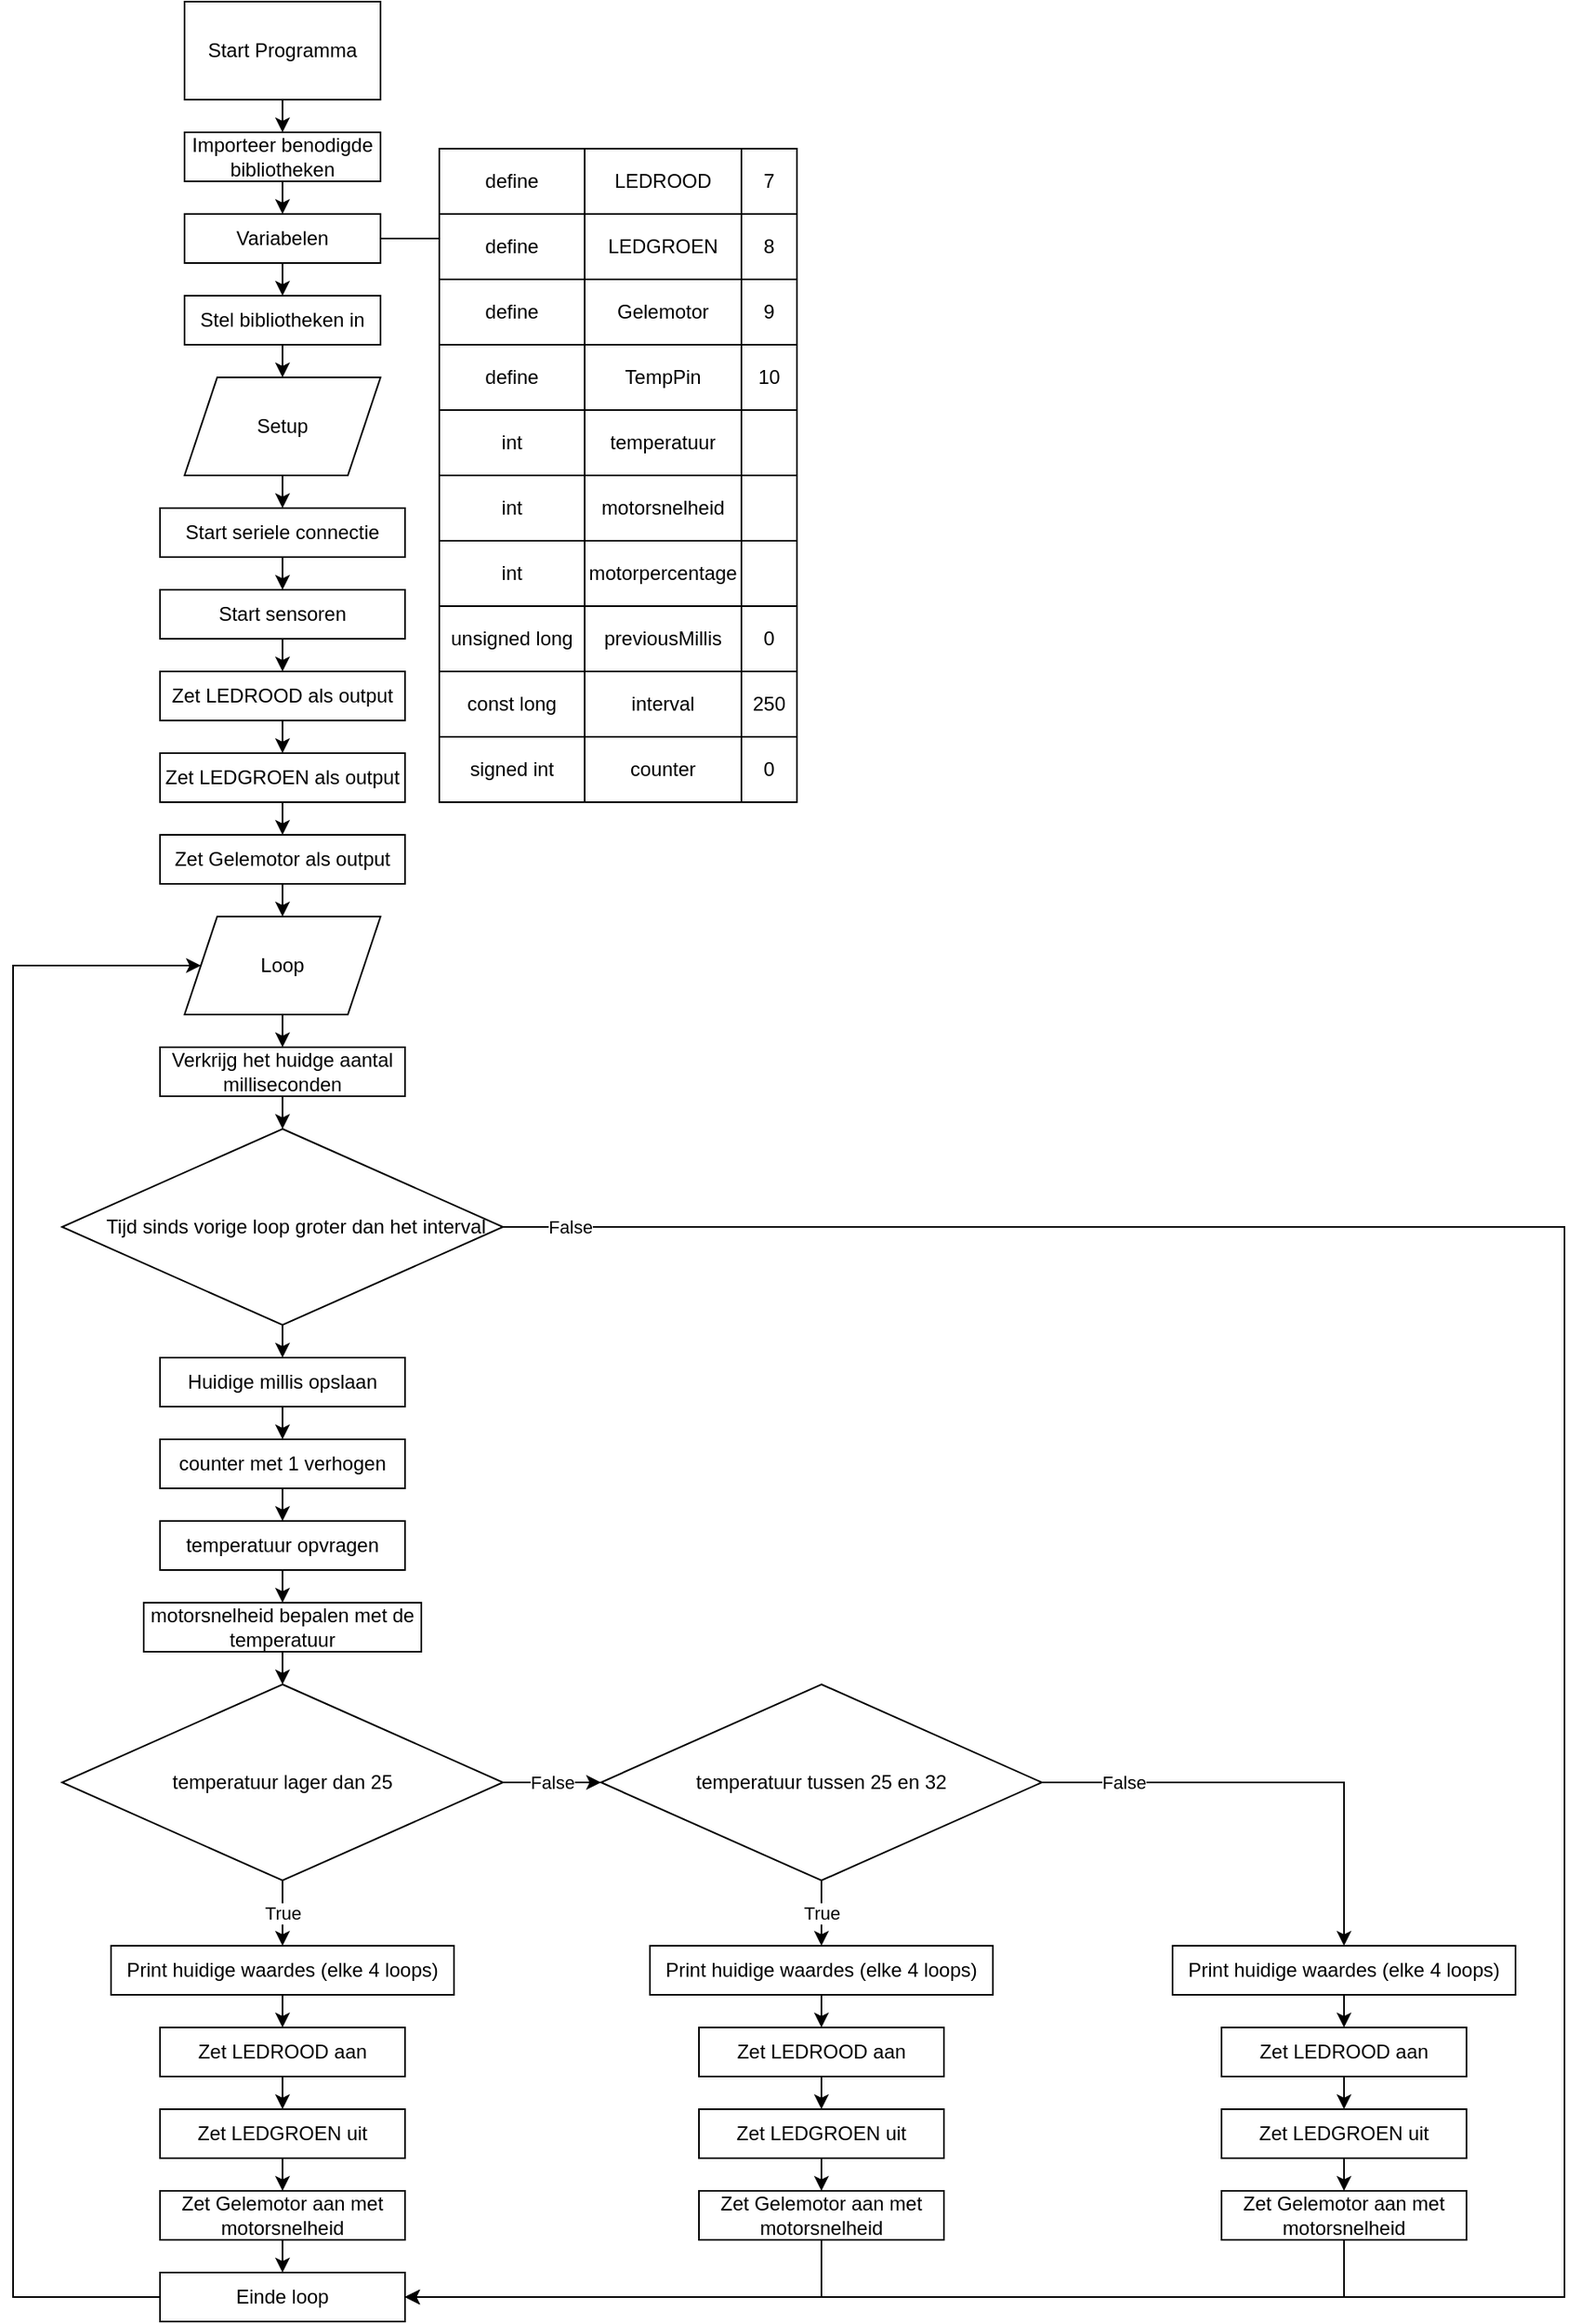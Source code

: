 <mxfile version="20.5.1" type="github">
  <diagram id="f8-dsr55BhnivLBzpCc4" name="Page-1">
    <mxGraphModel dx="710" dy="1036" grid="1" gridSize="10" guides="1" tooltips="1" connect="1" arrows="1" fold="1" page="1" pageScale="1" pageWidth="850" pageHeight="1100" math="0" shadow="0">
      <root>
        <mxCell id="0" />
        <mxCell id="1" parent="0" />
        <mxCell id="Co9MH_prQt3VYEYWIzrm-1" value="" style="shape=table;html=1;whiteSpace=wrap;startSize=0;container=1;collapsible=0;childLayout=tableLayout;" parent="1" vertex="1">
          <mxGeometry x="521" y="110" width="219" height="400" as="geometry" />
        </mxCell>
        <mxCell id="Co9MH_prQt3VYEYWIzrm-2" value="" style="shape=tableRow;horizontal=0;startSize=0;swimlaneHead=0;swimlaneBody=0;top=0;left=0;bottom=0;right=0;collapsible=0;dropTarget=0;fillColor=none;points=[[0,0.5],[1,0.5]];portConstraint=eastwest;" parent="Co9MH_prQt3VYEYWIzrm-1" vertex="1">
          <mxGeometry width="219" height="40" as="geometry" />
        </mxCell>
        <mxCell id="Co9MH_prQt3VYEYWIzrm-3" value="define" style="shape=partialRectangle;html=1;whiteSpace=wrap;connectable=0;fillColor=none;top=0;left=0;bottom=0;right=0;overflow=hidden;" parent="Co9MH_prQt3VYEYWIzrm-2" vertex="1">
          <mxGeometry width="89" height="40" as="geometry">
            <mxRectangle width="89" height="40" as="alternateBounds" />
          </mxGeometry>
        </mxCell>
        <mxCell id="Co9MH_prQt3VYEYWIzrm-4" value="LEDROOD" style="shape=partialRectangle;html=1;whiteSpace=wrap;connectable=0;fillColor=none;top=0;left=0;bottom=0;right=0;overflow=hidden;" parent="Co9MH_prQt3VYEYWIzrm-2" vertex="1">
          <mxGeometry x="89" width="96" height="40" as="geometry">
            <mxRectangle width="96" height="40" as="alternateBounds" />
          </mxGeometry>
        </mxCell>
        <mxCell id="Co9MH_prQt3VYEYWIzrm-5" value="7" style="shape=partialRectangle;html=1;whiteSpace=wrap;connectable=0;fillColor=none;top=0;left=0;bottom=0;right=0;overflow=hidden;" parent="Co9MH_prQt3VYEYWIzrm-2" vertex="1">
          <mxGeometry x="185" width="34" height="40" as="geometry">
            <mxRectangle width="34" height="40" as="alternateBounds" />
          </mxGeometry>
        </mxCell>
        <mxCell id="Co9MH_prQt3VYEYWIzrm-6" value="" style="shape=tableRow;horizontal=0;startSize=0;swimlaneHead=0;swimlaneBody=0;top=0;left=0;bottom=0;right=0;collapsible=0;dropTarget=0;fillColor=none;points=[[0,0.5],[1,0.5]];portConstraint=eastwest;" parent="Co9MH_prQt3VYEYWIzrm-1" vertex="1">
          <mxGeometry y="40" width="219" height="40" as="geometry" />
        </mxCell>
        <mxCell id="Co9MH_prQt3VYEYWIzrm-7" value="define" style="shape=partialRectangle;html=1;whiteSpace=wrap;connectable=0;fillColor=none;top=0;left=0;bottom=0;right=0;overflow=hidden;" parent="Co9MH_prQt3VYEYWIzrm-6" vertex="1">
          <mxGeometry width="89" height="40" as="geometry">
            <mxRectangle width="89" height="40" as="alternateBounds" />
          </mxGeometry>
        </mxCell>
        <mxCell id="Co9MH_prQt3VYEYWIzrm-8" value="LEDGROEN" style="shape=partialRectangle;html=1;whiteSpace=wrap;connectable=0;fillColor=none;top=0;left=0;bottom=0;right=0;overflow=hidden;" parent="Co9MH_prQt3VYEYWIzrm-6" vertex="1">
          <mxGeometry x="89" width="96" height="40" as="geometry">
            <mxRectangle width="96" height="40" as="alternateBounds" />
          </mxGeometry>
        </mxCell>
        <mxCell id="Co9MH_prQt3VYEYWIzrm-9" value="8" style="shape=partialRectangle;html=1;whiteSpace=wrap;connectable=0;fillColor=none;top=0;left=0;bottom=0;right=0;overflow=hidden;" parent="Co9MH_prQt3VYEYWIzrm-6" vertex="1">
          <mxGeometry x="185" width="34" height="40" as="geometry">
            <mxRectangle width="34" height="40" as="alternateBounds" />
          </mxGeometry>
        </mxCell>
        <mxCell id="Co9MH_prQt3VYEYWIzrm-10" value="" style="shape=tableRow;horizontal=0;startSize=0;swimlaneHead=0;swimlaneBody=0;top=0;left=0;bottom=0;right=0;collapsible=0;dropTarget=0;fillColor=none;points=[[0,0.5],[1,0.5]];portConstraint=eastwest;" parent="Co9MH_prQt3VYEYWIzrm-1" vertex="1">
          <mxGeometry y="80" width="219" height="40" as="geometry" />
        </mxCell>
        <mxCell id="Co9MH_prQt3VYEYWIzrm-11" value="define" style="shape=partialRectangle;html=1;whiteSpace=wrap;connectable=0;fillColor=none;top=0;left=0;bottom=0;right=0;overflow=hidden;" parent="Co9MH_prQt3VYEYWIzrm-10" vertex="1">
          <mxGeometry width="89" height="40" as="geometry">
            <mxRectangle width="89" height="40" as="alternateBounds" />
          </mxGeometry>
        </mxCell>
        <mxCell id="Co9MH_prQt3VYEYWIzrm-12" value="Gelemotor" style="shape=partialRectangle;html=1;whiteSpace=wrap;connectable=0;fillColor=none;top=0;left=0;bottom=0;right=0;overflow=hidden;" parent="Co9MH_prQt3VYEYWIzrm-10" vertex="1">
          <mxGeometry x="89" width="96" height="40" as="geometry">
            <mxRectangle width="96" height="40" as="alternateBounds" />
          </mxGeometry>
        </mxCell>
        <mxCell id="Co9MH_prQt3VYEYWIzrm-13" value="9" style="shape=partialRectangle;html=1;whiteSpace=wrap;connectable=0;fillColor=none;top=0;left=0;bottom=0;right=0;overflow=hidden;pointerEvents=1;" parent="Co9MH_prQt3VYEYWIzrm-10" vertex="1">
          <mxGeometry x="185" width="34" height="40" as="geometry">
            <mxRectangle width="34" height="40" as="alternateBounds" />
          </mxGeometry>
        </mxCell>
        <mxCell id="Co9MH_prQt3VYEYWIzrm-26" style="shape=tableRow;horizontal=0;startSize=0;swimlaneHead=0;swimlaneBody=0;top=0;left=0;bottom=0;right=0;collapsible=0;dropTarget=0;fillColor=none;points=[[0,0.5],[1,0.5]];portConstraint=eastwest;" parent="Co9MH_prQt3VYEYWIzrm-1" vertex="1">
          <mxGeometry y="120" width="219" height="40" as="geometry" />
        </mxCell>
        <mxCell id="Co9MH_prQt3VYEYWIzrm-27" value="define" style="shape=partialRectangle;html=1;whiteSpace=wrap;connectable=0;fillColor=none;top=0;left=0;bottom=0;right=0;overflow=hidden;" parent="Co9MH_prQt3VYEYWIzrm-26" vertex="1">
          <mxGeometry width="89" height="40" as="geometry">
            <mxRectangle width="89" height="40" as="alternateBounds" />
          </mxGeometry>
        </mxCell>
        <mxCell id="Co9MH_prQt3VYEYWIzrm-28" value="TempPin" style="shape=partialRectangle;html=1;whiteSpace=wrap;connectable=0;fillColor=none;top=0;left=0;bottom=0;right=0;overflow=hidden;" parent="Co9MH_prQt3VYEYWIzrm-26" vertex="1">
          <mxGeometry x="89" width="96" height="40" as="geometry">
            <mxRectangle width="96" height="40" as="alternateBounds" />
          </mxGeometry>
        </mxCell>
        <mxCell id="Co9MH_prQt3VYEYWIzrm-29" value="10" style="shape=partialRectangle;html=1;whiteSpace=wrap;connectable=0;fillColor=none;top=0;left=0;bottom=0;right=0;overflow=hidden;pointerEvents=1;" parent="Co9MH_prQt3VYEYWIzrm-26" vertex="1">
          <mxGeometry x="185" width="34" height="40" as="geometry">
            <mxRectangle width="34" height="40" as="alternateBounds" />
          </mxGeometry>
        </mxCell>
        <mxCell id="Co9MH_prQt3VYEYWIzrm-31" style="shape=tableRow;horizontal=0;startSize=0;swimlaneHead=0;swimlaneBody=0;top=0;left=0;bottom=0;right=0;collapsible=0;dropTarget=0;fillColor=none;points=[[0,0.5],[1,0.5]];portConstraint=eastwest;" parent="Co9MH_prQt3VYEYWIzrm-1" vertex="1">
          <mxGeometry y="160" width="219" height="40" as="geometry" />
        </mxCell>
        <mxCell id="Co9MH_prQt3VYEYWIzrm-32" value="int" style="shape=partialRectangle;html=1;whiteSpace=wrap;connectable=0;fillColor=none;top=0;left=0;bottom=0;right=0;overflow=hidden;" parent="Co9MH_prQt3VYEYWIzrm-31" vertex="1">
          <mxGeometry width="89" height="40" as="geometry">
            <mxRectangle width="89" height="40" as="alternateBounds" />
          </mxGeometry>
        </mxCell>
        <mxCell id="Co9MH_prQt3VYEYWIzrm-33" value="temperatuur" style="shape=partialRectangle;html=1;whiteSpace=wrap;connectable=0;fillColor=none;top=0;left=0;bottom=0;right=0;overflow=hidden;" parent="Co9MH_prQt3VYEYWIzrm-31" vertex="1">
          <mxGeometry x="89" width="96" height="40" as="geometry">
            <mxRectangle width="96" height="40" as="alternateBounds" />
          </mxGeometry>
        </mxCell>
        <mxCell id="Co9MH_prQt3VYEYWIzrm-34" style="shape=partialRectangle;html=1;whiteSpace=wrap;connectable=0;fillColor=none;top=0;left=0;bottom=0;right=0;overflow=hidden;pointerEvents=1;" parent="Co9MH_prQt3VYEYWIzrm-31" vertex="1">
          <mxGeometry x="185" width="34" height="40" as="geometry">
            <mxRectangle width="34" height="40" as="alternateBounds" />
          </mxGeometry>
        </mxCell>
        <mxCell id="hgoGK7VRvmtwXeIBxbFJ-13" style="shape=tableRow;horizontal=0;startSize=0;swimlaneHead=0;swimlaneBody=0;top=0;left=0;bottom=0;right=0;collapsible=0;dropTarget=0;fillColor=none;points=[[0,0.5],[1,0.5]];portConstraint=eastwest;" vertex="1" parent="Co9MH_prQt3VYEYWIzrm-1">
          <mxGeometry y="200" width="219" height="40" as="geometry" />
        </mxCell>
        <mxCell id="hgoGK7VRvmtwXeIBxbFJ-14" value="int" style="shape=partialRectangle;html=1;whiteSpace=wrap;connectable=0;fillColor=none;top=0;left=0;bottom=0;right=0;overflow=hidden;" vertex="1" parent="hgoGK7VRvmtwXeIBxbFJ-13">
          <mxGeometry width="89" height="40" as="geometry">
            <mxRectangle width="89" height="40" as="alternateBounds" />
          </mxGeometry>
        </mxCell>
        <mxCell id="hgoGK7VRvmtwXeIBxbFJ-15" value="motorsnelheid" style="shape=partialRectangle;html=1;whiteSpace=wrap;connectable=0;fillColor=none;top=0;left=0;bottom=0;right=0;overflow=hidden;" vertex="1" parent="hgoGK7VRvmtwXeIBxbFJ-13">
          <mxGeometry x="89" width="96" height="40" as="geometry">
            <mxRectangle width="96" height="40" as="alternateBounds" />
          </mxGeometry>
        </mxCell>
        <mxCell id="hgoGK7VRvmtwXeIBxbFJ-16" style="shape=partialRectangle;html=1;whiteSpace=wrap;connectable=0;fillColor=none;top=0;left=0;bottom=0;right=0;overflow=hidden;pointerEvents=1;" vertex="1" parent="hgoGK7VRvmtwXeIBxbFJ-13">
          <mxGeometry x="185" width="34" height="40" as="geometry">
            <mxRectangle width="34" height="40" as="alternateBounds" />
          </mxGeometry>
        </mxCell>
        <mxCell id="hgoGK7VRvmtwXeIBxbFJ-91" style="shape=tableRow;horizontal=0;startSize=0;swimlaneHead=0;swimlaneBody=0;top=0;left=0;bottom=0;right=0;collapsible=0;dropTarget=0;fillColor=none;points=[[0,0.5],[1,0.5]];portConstraint=eastwest;" vertex="1" parent="Co9MH_prQt3VYEYWIzrm-1">
          <mxGeometry y="240" width="219" height="40" as="geometry" />
        </mxCell>
        <mxCell id="hgoGK7VRvmtwXeIBxbFJ-92" value="int" style="shape=partialRectangle;html=1;whiteSpace=wrap;connectable=0;fillColor=none;top=0;left=0;bottom=0;right=0;overflow=hidden;" vertex="1" parent="hgoGK7VRvmtwXeIBxbFJ-91">
          <mxGeometry width="89" height="40" as="geometry">
            <mxRectangle width="89" height="40" as="alternateBounds" />
          </mxGeometry>
        </mxCell>
        <mxCell id="hgoGK7VRvmtwXeIBxbFJ-93" value="motorpercentage" style="shape=partialRectangle;html=1;whiteSpace=wrap;connectable=0;fillColor=none;top=0;left=0;bottom=0;right=0;overflow=hidden;" vertex="1" parent="hgoGK7VRvmtwXeIBxbFJ-91">
          <mxGeometry x="89" width="96" height="40" as="geometry">
            <mxRectangle width="96" height="40" as="alternateBounds" />
          </mxGeometry>
        </mxCell>
        <mxCell id="hgoGK7VRvmtwXeIBxbFJ-94" style="shape=partialRectangle;html=1;whiteSpace=wrap;connectable=0;fillColor=none;top=0;left=0;bottom=0;right=0;overflow=hidden;pointerEvents=1;" vertex="1" parent="hgoGK7VRvmtwXeIBxbFJ-91">
          <mxGeometry x="185" width="34" height="40" as="geometry">
            <mxRectangle width="34" height="40" as="alternateBounds" />
          </mxGeometry>
        </mxCell>
        <mxCell id="hgoGK7VRvmtwXeIBxbFJ-1" style="shape=tableRow;horizontal=0;startSize=0;swimlaneHead=0;swimlaneBody=0;top=0;left=0;bottom=0;right=0;collapsible=0;dropTarget=0;fillColor=none;points=[[0,0.5],[1,0.5]];portConstraint=eastwest;" vertex="1" parent="Co9MH_prQt3VYEYWIzrm-1">
          <mxGeometry y="280" width="219" height="40" as="geometry" />
        </mxCell>
        <mxCell id="hgoGK7VRvmtwXeIBxbFJ-2" value="unsigned long" style="shape=partialRectangle;html=1;whiteSpace=wrap;connectable=0;fillColor=none;top=0;left=0;bottom=0;right=0;overflow=hidden;" vertex="1" parent="hgoGK7VRvmtwXeIBxbFJ-1">
          <mxGeometry width="89" height="40" as="geometry">
            <mxRectangle width="89" height="40" as="alternateBounds" />
          </mxGeometry>
        </mxCell>
        <mxCell id="hgoGK7VRvmtwXeIBxbFJ-3" value="previousMillis" style="shape=partialRectangle;html=1;whiteSpace=wrap;connectable=0;fillColor=none;top=0;left=0;bottom=0;right=0;overflow=hidden;" vertex="1" parent="hgoGK7VRvmtwXeIBxbFJ-1">
          <mxGeometry x="89" width="96" height="40" as="geometry">
            <mxRectangle width="96" height="40" as="alternateBounds" />
          </mxGeometry>
        </mxCell>
        <mxCell id="hgoGK7VRvmtwXeIBxbFJ-4" value="0" style="shape=partialRectangle;html=1;whiteSpace=wrap;connectable=0;fillColor=none;top=0;left=0;bottom=0;right=0;overflow=hidden;pointerEvents=1;" vertex="1" parent="hgoGK7VRvmtwXeIBxbFJ-1">
          <mxGeometry x="185" width="34" height="40" as="geometry">
            <mxRectangle width="34" height="40" as="alternateBounds" />
          </mxGeometry>
        </mxCell>
        <mxCell id="hgoGK7VRvmtwXeIBxbFJ-5" style="shape=tableRow;horizontal=0;startSize=0;swimlaneHead=0;swimlaneBody=0;top=0;left=0;bottom=0;right=0;collapsible=0;dropTarget=0;fillColor=none;points=[[0,0.5],[1,0.5]];portConstraint=eastwest;" vertex="1" parent="Co9MH_prQt3VYEYWIzrm-1">
          <mxGeometry y="320" width="219" height="40" as="geometry" />
        </mxCell>
        <mxCell id="hgoGK7VRvmtwXeIBxbFJ-6" value="const long" style="shape=partialRectangle;html=1;whiteSpace=wrap;connectable=0;fillColor=none;top=0;left=0;bottom=0;right=0;overflow=hidden;" vertex="1" parent="hgoGK7VRvmtwXeIBxbFJ-5">
          <mxGeometry width="89" height="40" as="geometry">
            <mxRectangle width="89" height="40" as="alternateBounds" />
          </mxGeometry>
        </mxCell>
        <mxCell id="hgoGK7VRvmtwXeIBxbFJ-7" value="interval" style="shape=partialRectangle;html=1;whiteSpace=wrap;connectable=0;fillColor=none;top=0;left=0;bottom=0;right=0;overflow=hidden;" vertex="1" parent="hgoGK7VRvmtwXeIBxbFJ-5">
          <mxGeometry x="89" width="96" height="40" as="geometry">
            <mxRectangle width="96" height="40" as="alternateBounds" />
          </mxGeometry>
        </mxCell>
        <mxCell id="hgoGK7VRvmtwXeIBxbFJ-8" value="250" style="shape=partialRectangle;html=1;whiteSpace=wrap;connectable=0;fillColor=none;top=0;left=0;bottom=0;right=0;overflow=hidden;pointerEvents=1;" vertex="1" parent="hgoGK7VRvmtwXeIBxbFJ-5">
          <mxGeometry x="185" width="34" height="40" as="geometry">
            <mxRectangle width="34" height="40" as="alternateBounds" />
          </mxGeometry>
        </mxCell>
        <mxCell id="hgoGK7VRvmtwXeIBxbFJ-9" style="shape=tableRow;horizontal=0;startSize=0;swimlaneHead=0;swimlaneBody=0;top=0;left=0;bottom=0;right=0;collapsible=0;dropTarget=0;fillColor=none;points=[[0,0.5],[1,0.5]];portConstraint=eastwest;" vertex="1" parent="Co9MH_prQt3VYEYWIzrm-1">
          <mxGeometry y="360" width="219" height="40" as="geometry" />
        </mxCell>
        <mxCell id="hgoGK7VRvmtwXeIBxbFJ-10" value="signed int" style="shape=partialRectangle;html=1;whiteSpace=wrap;connectable=0;fillColor=none;top=0;left=0;bottom=0;right=0;overflow=hidden;" vertex="1" parent="hgoGK7VRvmtwXeIBxbFJ-9">
          <mxGeometry width="89" height="40" as="geometry">
            <mxRectangle width="89" height="40" as="alternateBounds" />
          </mxGeometry>
        </mxCell>
        <mxCell id="hgoGK7VRvmtwXeIBxbFJ-11" value="counter" style="shape=partialRectangle;html=1;whiteSpace=wrap;connectable=0;fillColor=none;top=0;left=0;bottom=0;right=0;overflow=hidden;" vertex="1" parent="hgoGK7VRvmtwXeIBxbFJ-9">
          <mxGeometry x="89" width="96" height="40" as="geometry">
            <mxRectangle width="96" height="40" as="alternateBounds" />
          </mxGeometry>
        </mxCell>
        <mxCell id="hgoGK7VRvmtwXeIBxbFJ-12" value="0" style="shape=partialRectangle;html=1;whiteSpace=wrap;connectable=0;fillColor=none;top=0;left=0;bottom=0;right=0;overflow=hidden;pointerEvents=1;" vertex="1" parent="hgoGK7VRvmtwXeIBxbFJ-9">
          <mxGeometry x="185" width="34" height="40" as="geometry">
            <mxRectangle width="34" height="40" as="alternateBounds" />
          </mxGeometry>
        </mxCell>
        <mxCell id="Co9MH_prQt3VYEYWIzrm-17" style="edgeStyle=orthogonalEdgeStyle;rounded=0;orthogonalLoop=1;jettySize=auto;html=1;exitX=1;exitY=0.5;exitDx=0;exitDy=0;entryX=0;entryY=0.5;entryDx=0;entryDy=0;endArrow=none;endFill=0;" parent="1" source="Co9MH_prQt3VYEYWIzrm-14" target="Co9MH_prQt3VYEYWIzrm-6" edge="1">
          <mxGeometry relative="1" as="geometry" />
        </mxCell>
        <mxCell id="hgoGK7VRvmtwXeIBxbFJ-20" style="edgeStyle=orthogonalEdgeStyle;rounded=0;orthogonalLoop=1;jettySize=auto;html=1;exitX=0.5;exitY=1;exitDx=0;exitDy=0;entryX=0.5;entryY=0;entryDx=0;entryDy=0;" edge="1" parent="1" source="Co9MH_prQt3VYEYWIzrm-14" target="Co9MH_prQt3VYEYWIzrm-37">
          <mxGeometry relative="1" as="geometry" />
        </mxCell>
        <mxCell id="Co9MH_prQt3VYEYWIzrm-14" value="Variabelen" style="rounded=0;whiteSpace=wrap;html=1;" parent="1" vertex="1">
          <mxGeometry x="365" y="150" width="120" height="30" as="geometry" />
        </mxCell>
        <mxCell id="hgoGK7VRvmtwXeIBxbFJ-18" style="edgeStyle=orthogonalEdgeStyle;rounded=0;orthogonalLoop=1;jettySize=auto;html=1;exitX=0.5;exitY=1;exitDx=0;exitDy=0;entryX=0.5;entryY=0;entryDx=0;entryDy=0;" edge="1" parent="1" source="Co9MH_prQt3VYEYWIzrm-15" target="Co9MH_prQt3VYEYWIzrm-38">
          <mxGeometry relative="1" as="geometry" />
        </mxCell>
        <mxCell id="Co9MH_prQt3VYEYWIzrm-15" value="Start Programma" style="rounded=0;whiteSpace=wrap;html=1;" parent="1" vertex="1">
          <mxGeometry x="365" y="20" width="120" height="60" as="geometry" />
        </mxCell>
        <mxCell id="hgoGK7VRvmtwXeIBxbFJ-26" style="edgeStyle=orthogonalEdgeStyle;rounded=0;orthogonalLoop=1;jettySize=auto;html=1;exitX=0.5;exitY=1;exitDx=0;exitDy=0;entryX=0.5;entryY=0;entryDx=0;entryDy=0;" edge="1" parent="1" source="Co9MH_prQt3VYEYWIzrm-19" target="Co9MH_prQt3VYEYWIzrm-25">
          <mxGeometry relative="1" as="geometry" />
        </mxCell>
        <mxCell id="Co9MH_prQt3VYEYWIzrm-19" value="Zet LEDGROEN als output" style="rounded=0;whiteSpace=wrap;html=1;" parent="1" vertex="1">
          <mxGeometry x="350" y="480" width="150" height="30" as="geometry" />
        </mxCell>
        <mxCell id="hgoGK7VRvmtwXeIBxbFJ-23" style="edgeStyle=orthogonalEdgeStyle;rounded=0;orthogonalLoop=1;jettySize=auto;html=1;exitX=0.5;exitY=1;exitDx=0;exitDy=0;entryX=0.5;entryY=0;entryDx=0;entryDy=0;" edge="1" parent="1" source="Co9MH_prQt3VYEYWIzrm-20" target="hgoGK7VRvmtwXeIBxbFJ-17">
          <mxGeometry relative="1" as="geometry" />
        </mxCell>
        <mxCell id="Co9MH_prQt3VYEYWIzrm-20" value="Start seriele connectie" style="rounded=0;whiteSpace=wrap;html=1;" parent="1" vertex="1">
          <mxGeometry x="350" y="330" width="150" height="30" as="geometry" />
        </mxCell>
        <mxCell id="hgoGK7VRvmtwXeIBxbFJ-22" style="edgeStyle=orthogonalEdgeStyle;rounded=0;orthogonalLoop=1;jettySize=auto;html=1;exitX=0.5;exitY=1;exitDx=0;exitDy=0;entryX=0.5;entryY=0;entryDx=0;entryDy=0;" edge="1" parent="1" source="Co9MH_prQt3VYEYWIzrm-21" target="Co9MH_prQt3VYEYWIzrm-20">
          <mxGeometry relative="1" as="geometry" />
        </mxCell>
        <mxCell id="Co9MH_prQt3VYEYWIzrm-21" value="Setup" style="shape=parallelogram;perimeter=parallelogramPerimeter;whiteSpace=wrap;html=1;fixedSize=1;" parent="1" vertex="1">
          <mxGeometry x="365" y="250" width="120" height="60" as="geometry" />
        </mxCell>
        <mxCell id="hgoGK7VRvmtwXeIBxbFJ-32" style="edgeStyle=orthogonalEdgeStyle;rounded=0;orthogonalLoop=1;jettySize=auto;html=1;exitX=0.5;exitY=1;exitDx=0;exitDy=0;entryX=0.5;entryY=0;entryDx=0;entryDy=0;" edge="1" parent="1" source="Co9MH_prQt3VYEYWIzrm-22" target="Co9MH_prQt3VYEYWIzrm-35">
          <mxGeometry relative="1" as="geometry" />
        </mxCell>
        <mxCell id="Co9MH_prQt3VYEYWIzrm-22" value="Loop" style="shape=parallelogram;perimeter=parallelogramPerimeter;whiteSpace=wrap;html=1;fixedSize=1;" parent="1" vertex="1">
          <mxGeometry x="365" y="580" width="120" height="60" as="geometry" />
        </mxCell>
        <mxCell id="hgoGK7VRvmtwXeIBxbFJ-25" style="edgeStyle=orthogonalEdgeStyle;rounded=0;orthogonalLoop=1;jettySize=auto;html=1;exitX=0.5;exitY=1;exitDx=0;exitDy=0;entryX=0.5;entryY=0;entryDx=0;entryDy=0;" edge="1" parent="1" source="Co9MH_prQt3VYEYWIzrm-23" target="Co9MH_prQt3VYEYWIzrm-19">
          <mxGeometry relative="1" as="geometry" />
        </mxCell>
        <mxCell id="Co9MH_prQt3VYEYWIzrm-23" value="Zet LEDROOD als output" style="rounded=0;whiteSpace=wrap;html=1;" parent="1" vertex="1">
          <mxGeometry x="350" y="430" width="150" height="30" as="geometry" />
        </mxCell>
        <mxCell id="hgoGK7VRvmtwXeIBxbFJ-27" style="edgeStyle=orthogonalEdgeStyle;rounded=0;orthogonalLoop=1;jettySize=auto;html=1;exitX=0.5;exitY=1;exitDx=0;exitDy=0;entryX=0.5;entryY=0;entryDx=0;entryDy=0;" edge="1" parent="1" source="Co9MH_prQt3VYEYWIzrm-25" target="Co9MH_prQt3VYEYWIzrm-22">
          <mxGeometry relative="1" as="geometry" />
        </mxCell>
        <mxCell id="Co9MH_prQt3VYEYWIzrm-25" value="Zet Gelemotor als output" style="rounded=0;whiteSpace=wrap;html=1;" parent="1" vertex="1">
          <mxGeometry x="350" y="530" width="150" height="30" as="geometry" />
        </mxCell>
        <mxCell id="hgoGK7VRvmtwXeIBxbFJ-33" style="edgeStyle=orthogonalEdgeStyle;rounded=0;orthogonalLoop=1;jettySize=auto;html=1;exitX=0.5;exitY=1;exitDx=0;exitDy=0;entryX=0.5;entryY=0;entryDx=0;entryDy=0;" edge="1" parent="1" source="Co9MH_prQt3VYEYWIzrm-35" target="hgoGK7VRvmtwXeIBxbFJ-31">
          <mxGeometry relative="1" as="geometry" />
        </mxCell>
        <mxCell id="Co9MH_prQt3VYEYWIzrm-35" value="Verkrijg het huidge aantal milliseconden" style="rounded=0;whiteSpace=wrap;html=1;" parent="1" vertex="1">
          <mxGeometry x="350" y="660" width="150" height="30" as="geometry" />
        </mxCell>
        <mxCell id="hgoGK7VRvmtwXeIBxbFJ-21" style="edgeStyle=orthogonalEdgeStyle;rounded=0;orthogonalLoop=1;jettySize=auto;html=1;exitX=0.5;exitY=1;exitDx=0;exitDy=0;entryX=0.5;entryY=0;entryDx=0;entryDy=0;" edge="1" parent="1" source="Co9MH_prQt3VYEYWIzrm-37" target="Co9MH_prQt3VYEYWIzrm-21">
          <mxGeometry relative="1" as="geometry" />
        </mxCell>
        <mxCell id="Co9MH_prQt3VYEYWIzrm-37" value="Stel bibliotheken in" style="rounded=0;whiteSpace=wrap;html=1;" parent="1" vertex="1">
          <mxGeometry x="365" y="200" width="120" height="30" as="geometry" />
        </mxCell>
        <mxCell id="hgoGK7VRvmtwXeIBxbFJ-19" style="edgeStyle=orthogonalEdgeStyle;rounded=0;orthogonalLoop=1;jettySize=auto;html=1;exitX=0.5;exitY=1;exitDx=0;exitDy=0;entryX=0.5;entryY=0;entryDx=0;entryDy=0;" edge="1" parent="1" source="Co9MH_prQt3VYEYWIzrm-38" target="Co9MH_prQt3VYEYWIzrm-14">
          <mxGeometry relative="1" as="geometry" />
        </mxCell>
        <mxCell id="Co9MH_prQt3VYEYWIzrm-38" value="Importeer benodigde bibliotheken" style="rounded=0;whiteSpace=wrap;html=1;" parent="1" vertex="1">
          <mxGeometry x="365" y="100" width="120" height="30" as="geometry" />
        </mxCell>
        <mxCell id="hgoGK7VRvmtwXeIBxbFJ-24" style="edgeStyle=orthogonalEdgeStyle;rounded=0;orthogonalLoop=1;jettySize=auto;html=1;exitX=0.5;exitY=1;exitDx=0;exitDy=0;entryX=0.5;entryY=0;entryDx=0;entryDy=0;" edge="1" parent="1" source="hgoGK7VRvmtwXeIBxbFJ-17" target="Co9MH_prQt3VYEYWIzrm-23">
          <mxGeometry relative="1" as="geometry" />
        </mxCell>
        <mxCell id="hgoGK7VRvmtwXeIBxbFJ-17" value="Start sensoren" style="rounded=0;whiteSpace=wrap;html=1;" vertex="1" parent="1">
          <mxGeometry x="350" y="380" width="150" height="30" as="geometry" />
        </mxCell>
        <mxCell id="hgoGK7VRvmtwXeIBxbFJ-90" style="edgeStyle=orthogonalEdgeStyle;rounded=0;orthogonalLoop=1;jettySize=auto;html=1;exitX=0;exitY=0.5;exitDx=0;exitDy=0;entryX=0;entryY=0.5;entryDx=0;entryDy=0;" edge="1" parent="1" source="hgoGK7VRvmtwXeIBxbFJ-29" target="Co9MH_prQt3VYEYWIzrm-22">
          <mxGeometry relative="1" as="geometry">
            <Array as="points">
              <mxPoint x="260" y="1425" />
              <mxPoint x="260" y="610" />
            </Array>
          </mxGeometry>
        </mxCell>
        <mxCell id="hgoGK7VRvmtwXeIBxbFJ-29" value="Einde loop" style="rounded=0;whiteSpace=wrap;html=1;" vertex="1" parent="1">
          <mxGeometry x="350" y="1410" width="150" height="30" as="geometry" />
        </mxCell>
        <mxCell id="hgoGK7VRvmtwXeIBxbFJ-51" style="edgeStyle=orthogonalEdgeStyle;rounded=0;orthogonalLoop=1;jettySize=auto;html=1;exitX=0.5;exitY=1;exitDx=0;exitDy=0;entryX=0.5;entryY=0;entryDx=0;entryDy=0;" edge="1" parent="1" source="hgoGK7VRvmtwXeIBxbFJ-31" target="hgoGK7VRvmtwXeIBxbFJ-34">
          <mxGeometry relative="1" as="geometry" />
        </mxCell>
        <mxCell id="hgoGK7VRvmtwXeIBxbFJ-88" value="False" style="edgeStyle=orthogonalEdgeStyle;rounded=0;orthogonalLoop=1;jettySize=auto;html=1;exitX=1;exitY=0.5;exitDx=0;exitDy=0;entryX=1;entryY=0.5;entryDx=0;entryDy=0;" edge="1" parent="1" source="hgoGK7VRvmtwXeIBxbFJ-31" target="hgoGK7VRvmtwXeIBxbFJ-29">
          <mxGeometry x="-0.96" relative="1" as="geometry">
            <Array as="points">
              <mxPoint x="1210" y="770" />
              <mxPoint x="1210" y="1425" />
            </Array>
            <mxPoint as="offset" />
          </mxGeometry>
        </mxCell>
        <mxCell id="hgoGK7VRvmtwXeIBxbFJ-31" value="&amp;nbsp; &amp;nbsp; &amp;nbsp;Tijd sinds vorige loop groter dan het interval" style="rhombus;whiteSpace=wrap;html=1;align=center;" vertex="1" parent="1">
          <mxGeometry x="290" y="710" width="270" height="120" as="geometry" />
        </mxCell>
        <mxCell id="hgoGK7VRvmtwXeIBxbFJ-52" style="edgeStyle=orthogonalEdgeStyle;rounded=0;orthogonalLoop=1;jettySize=auto;html=1;exitX=0.5;exitY=1;exitDx=0;exitDy=0;entryX=0.5;entryY=0;entryDx=0;entryDy=0;" edge="1" parent="1" source="hgoGK7VRvmtwXeIBxbFJ-34" target="hgoGK7VRvmtwXeIBxbFJ-35">
          <mxGeometry relative="1" as="geometry" />
        </mxCell>
        <mxCell id="hgoGK7VRvmtwXeIBxbFJ-34" value="Huidige millis opslaan" style="rounded=0;whiteSpace=wrap;html=1;" vertex="1" parent="1">
          <mxGeometry x="350" y="850" width="150" height="30" as="geometry" />
        </mxCell>
        <mxCell id="hgoGK7VRvmtwXeIBxbFJ-53" style="edgeStyle=orthogonalEdgeStyle;rounded=0;orthogonalLoop=1;jettySize=auto;html=1;exitX=0.5;exitY=1;exitDx=0;exitDy=0;entryX=0.5;entryY=0;entryDx=0;entryDy=0;" edge="1" parent="1" source="hgoGK7VRvmtwXeIBxbFJ-35" target="hgoGK7VRvmtwXeIBxbFJ-37">
          <mxGeometry relative="1" as="geometry" />
        </mxCell>
        <mxCell id="hgoGK7VRvmtwXeIBxbFJ-35" value="counter met 1 verhogen" style="rounded=0;whiteSpace=wrap;html=1;" vertex="1" parent="1">
          <mxGeometry x="350" y="900" width="150" height="30" as="geometry" />
        </mxCell>
        <mxCell id="hgoGK7VRvmtwXeIBxbFJ-54" style="edgeStyle=orthogonalEdgeStyle;rounded=0;orthogonalLoop=1;jettySize=auto;html=1;exitX=0.5;exitY=1;exitDx=0;exitDy=0;entryX=0.5;entryY=0;entryDx=0;entryDy=0;" edge="1" parent="1" source="hgoGK7VRvmtwXeIBxbFJ-37" target="hgoGK7VRvmtwXeIBxbFJ-38">
          <mxGeometry relative="1" as="geometry" />
        </mxCell>
        <mxCell id="hgoGK7VRvmtwXeIBxbFJ-37" value="temperatuur opvragen" style="rounded=0;whiteSpace=wrap;html=1;" vertex="1" parent="1">
          <mxGeometry x="350" y="950" width="150" height="30" as="geometry" />
        </mxCell>
        <mxCell id="hgoGK7VRvmtwXeIBxbFJ-55" style="edgeStyle=orthogonalEdgeStyle;rounded=0;orthogonalLoop=1;jettySize=auto;html=1;exitX=0.5;exitY=1;exitDx=0;exitDy=0;entryX=0.5;entryY=0;entryDx=0;entryDy=0;" edge="1" parent="1" source="hgoGK7VRvmtwXeIBxbFJ-38" target="hgoGK7VRvmtwXeIBxbFJ-40">
          <mxGeometry relative="1" as="geometry" />
        </mxCell>
        <mxCell id="hgoGK7VRvmtwXeIBxbFJ-38" value="motorsnelheid bepalen met de temperatuur" style="rounded=0;whiteSpace=wrap;html=1;" vertex="1" parent="1">
          <mxGeometry x="340" y="1000" width="170" height="30" as="geometry" />
        </mxCell>
        <mxCell id="hgoGK7VRvmtwXeIBxbFJ-43" value="False" style="edgeStyle=orthogonalEdgeStyle;rounded=0;orthogonalLoop=1;jettySize=auto;html=1;exitX=1;exitY=0.5;exitDx=0;exitDy=0;entryX=0;entryY=0.5;entryDx=0;entryDy=0;" edge="1" parent="1" source="hgoGK7VRvmtwXeIBxbFJ-40" target="hgoGK7VRvmtwXeIBxbFJ-41">
          <mxGeometry relative="1" as="geometry" />
        </mxCell>
        <mxCell id="hgoGK7VRvmtwXeIBxbFJ-48" value="True" style="edgeStyle=orthogonalEdgeStyle;rounded=0;orthogonalLoop=1;jettySize=auto;html=1;exitX=0.5;exitY=1;exitDx=0;exitDy=0;entryX=0.5;entryY=0;entryDx=0;entryDy=0;" edge="1" parent="1" source="hgoGK7VRvmtwXeIBxbFJ-40" target="hgoGK7VRvmtwXeIBxbFJ-45">
          <mxGeometry relative="1" as="geometry" />
        </mxCell>
        <mxCell id="hgoGK7VRvmtwXeIBxbFJ-40" value="temperatuur lager dan 25" style="rhombus;whiteSpace=wrap;html=1;align=center;" vertex="1" parent="1">
          <mxGeometry x="290" y="1050" width="270" height="120" as="geometry" />
        </mxCell>
        <mxCell id="hgoGK7VRvmtwXeIBxbFJ-44" value="False" style="edgeStyle=orthogonalEdgeStyle;rounded=0;orthogonalLoop=1;jettySize=auto;html=1;exitX=1;exitY=0.5;exitDx=0;exitDy=0;entryX=0.5;entryY=0;entryDx=0;entryDy=0;" edge="1" parent="1" source="hgoGK7VRvmtwXeIBxbFJ-41" target="hgoGK7VRvmtwXeIBxbFJ-47">
          <mxGeometry x="-0.649" relative="1" as="geometry">
            <mxPoint x="940" y="1110.0" as="targetPoint" />
            <mxPoint as="offset" />
          </mxGeometry>
        </mxCell>
        <mxCell id="hgoGK7VRvmtwXeIBxbFJ-49" value="True" style="edgeStyle=orthogonalEdgeStyle;rounded=0;orthogonalLoop=1;jettySize=auto;html=1;exitX=0.5;exitY=1;exitDx=0;exitDy=0;entryX=0.5;entryY=0;entryDx=0;entryDy=0;" edge="1" parent="1" source="hgoGK7VRvmtwXeIBxbFJ-41" target="hgoGK7VRvmtwXeIBxbFJ-46">
          <mxGeometry relative="1" as="geometry" />
        </mxCell>
        <mxCell id="hgoGK7VRvmtwXeIBxbFJ-41" value="temperatuur tussen 25 en 32" style="rhombus;whiteSpace=wrap;html=1;align=center;" vertex="1" parent="1">
          <mxGeometry x="620" y="1050" width="270" height="120" as="geometry" />
        </mxCell>
        <mxCell id="hgoGK7VRvmtwXeIBxbFJ-68" style="edgeStyle=orthogonalEdgeStyle;rounded=0;orthogonalLoop=1;jettySize=auto;html=1;exitX=0.5;exitY=1;exitDx=0;exitDy=0;entryX=0.5;entryY=0;entryDx=0;entryDy=0;" edge="1" parent="1" source="hgoGK7VRvmtwXeIBxbFJ-45" target="hgoGK7VRvmtwXeIBxbFJ-57">
          <mxGeometry relative="1" as="geometry" />
        </mxCell>
        <mxCell id="hgoGK7VRvmtwXeIBxbFJ-45" value="Print huidige waardes (elke 4 loops)" style="rounded=0;whiteSpace=wrap;html=1;" vertex="1" parent="1">
          <mxGeometry x="320" y="1210" width="210" height="30" as="geometry" />
        </mxCell>
        <mxCell id="hgoGK7VRvmtwXeIBxbFJ-71" style="edgeStyle=orthogonalEdgeStyle;rounded=0;orthogonalLoop=1;jettySize=auto;html=1;exitX=0.5;exitY=1;exitDx=0;exitDy=0;entryX=0.5;entryY=0;entryDx=0;entryDy=0;" edge="1" parent="1" source="hgoGK7VRvmtwXeIBxbFJ-46" target="hgoGK7VRvmtwXeIBxbFJ-62">
          <mxGeometry relative="1" as="geometry" />
        </mxCell>
        <mxCell id="hgoGK7VRvmtwXeIBxbFJ-46" value="Print huidige waardes&amp;nbsp;(elke 4 loops)" style="rounded=0;whiteSpace=wrap;html=1;" vertex="1" parent="1">
          <mxGeometry x="650" y="1210" width="210" height="30" as="geometry" />
        </mxCell>
        <mxCell id="hgoGK7VRvmtwXeIBxbFJ-75" style="edgeStyle=orthogonalEdgeStyle;rounded=0;orthogonalLoop=1;jettySize=auto;html=1;exitX=0.5;exitY=1;exitDx=0;exitDy=0;entryX=0.5;entryY=0;entryDx=0;entryDy=0;" edge="1" parent="1" source="hgoGK7VRvmtwXeIBxbFJ-47" target="hgoGK7VRvmtwXeIBxbFJ-65">
          <mxGeometry relative="1" as="geometry" />
        </mxCell>
        <mxCell id="hgoGK7VRvmtwXeIBxbFJ-47" value="Print huidige waardes&amp;nbsp;(elke 4 loops)" style="rounded=0;whiteSpace=wrap;html=1;" vertex="1" parent="1">
          <mxGeometry x="970" y="1210" width="210" height="30" as="geometry" />
        </mxCell>
        <mxCell id="hgoGK7VRvmtwXeIBxbFJ-69" style="edgeStyle=orthogonalEdgeStyle;rounded=0;orthogonalLoop=1;jettySize=auto;html=1;exitX=0.5;exitY=1;exitDx=0;exitDy=0;entryX=0.5;entryY=0;entryDx=0;entryDy=0;" edge="1" parent="1" source="hgoGK7VRvmtwXeIBxbFJ-57" target="hgoGK7VRvmtwXeIBxbFJ-58">
          <mxGeometry relative="1" as="geometry" />
        </mxCell>
        <mxCell id="hgoGK7VRvmtwXeIBxbFJ-57" value="Zet LEDROOD aan" style="rounded=0;whiteSpace=wrap;html=1;" vertex="1" parent="1">
          <mxGeometry x="350" y="1260" width="150" height="30" as="geometry" />
        </mxCell>
        <mxCell id="hgoGK7VRvmtwXeIBxbFJ-70" style="edgeStyle=orthogonalEdgeStyle;rounded=0;orthogonalLoop=1;jettySize=auto;html=1;exitX=0.5;exitY=1;exitDx=0;exitDy=0;entryX=0.5;entryY=0;entryDx=0;entryDy=0;" edge="1" parent="1" source="hgoGK7VRvmtwXeIBxbFJ-58" target="hgoGK7VRvmtwXeIBxbFJ-59">
          <mxGeometry relative="1" as="geometry" />
        </mxCell>
        <mxCell id="hgoGK7VRvmtwXeIBxbFJ-58" value="Zet LEDGROEN uit" style="rounded=0;whiteSpace=wrap;html=1;" vertex="1" parent="1">
          <mxGeometry x="350" y="1310" width="150" height="30" as="geometry" />
        </mxCell>
        <mxCell id="hgoGK7VRvmtwXeIBxbFJ-84" style="edgeStyle=orthogonalEdgeStyle;rounded=0;orthogonalLoop=1;jettySize=auto;html=1;exitX=0.5;exitY=1;exitDx=0;exitDy=0;entryX=0.5;entryY=0;entryDx=0;entryDy=0;" edge="1" parent="1" source="hgoGK7VRvmtwXeIBxbFJ-59" target="hgoGK7VRvmtwXeIBxbFJ-29">
          <mxGeometry relative="1" as="geometry" />
        </mxCell>
        <mxCell id="hgoGK7VRvmtwXeIBxbFJ-59" value="Zet Gelemotor aan met motorsnelheid" style="rounded=0;whiteSpace=wrap;html=1;" vertex="1" parent="1">
          <mxGeometry x="350" y="1360" width="150" height="30" as="geometry" />
        </mxCell>
        <mxCell id="hgoGK7VRvmtwXeIBxbFJ-72" style="edgeStyle=orthogonalEdgeStyle;rounded=0;orthogonalLoop=1;jettySize=auto;html=1;exitX=0.5;exitY=1;exitDx=0;exitDy=0;entryX=0.5;entryY=0;entryDx=0;entryDy=0;" edge="1" parent="1" source="hgoGK7VRvmtwXeIBxbFJ-62" target="hgoGK7VRvmtwXeIBxbFJ-63">
          <mxGeometry relative="1" as="geometry" />
        </mxCell>
        <mxCell id="hgoGK7VRvmtwXeIBxbFJ-62" value="Zet LEDROOD aan" style="rounded=0;whiteSpace=wrap;html=1;" vertex="1" parent="1">
          <mxGeometry x="680" y="1260" width="150" height="30" as="geometry" />
        </mxCell>
        <mxCell id="hgoGK7VRvmtwXeIBxbFJ-73" style="edgeStyle=orthogonalEdgeStyle;rounded=0;orthogonalLoop=1;jettySize=auto;html=1;exitX=0.5;exitY=1;exitDx=0;exitDy=0;entryX=0.5;entryY=0;entryDx=0;entryDy=0;" edge="1" parent="1" source="hgoGK7VRvmtwXeIBxbFJ-63" target="hgoGK7VRvmtwXeIBxbFJ-64">
          <mxGeometry relative="1" as="geometry" />
        </mxCell>
        <mxCell id="hgoGK7VRvmtwXeIBxbFJ-63" value="Zet LEDGROEN uit" style="rounded=0;whiteSpace=wrap;html=1;" vertex="1" parent="1">
          <mxGeometry x="680" y="1310" width="150" height="30" as="geometry" />
        </mxCell>
        <mxCell id="hgoGK7VRvmtwXeIBxbFJ-85" style="edgeStyle=orthogonalEdgeStyle;rounded=0;orthogonalLoop=1;jettySize=auto;html=1;exitX=0.5;exitY=1;exitDx=0;exitDy=0;entryX=1;entryY=0.5;entryDx=0;entryDy=0;" edge="1" parent="1" source="hgoGK7VRvmtwXeIBxbFJ-64" target="hgoGK7VRvmtwXeIBxbFJ-29">
          <mxGeometry relative="1" as="geometry" />
        </mxCell>
        <mxCell id="hgoGK7VRvmtwXeIBxbFJ-64" value="Zet Gelemotor aan met motorsnelheid" style="rounded=0;whiteSpace=wrap;html=1;" vertex="1" parent="1">
          <mxGeometry x="680" y="1360" width="150" height="30" as="geometry" />
        </mxCell>
        <mxCell id="hgoGK7VRvmtwXeIBxbFJ-76" style="edgeStyle=orthogonalEdgeStyle;rounded=0;orthogonalLoop=1;jettySize=auto;html=1;exitX=0.5;exitY=1;exitDx=0;exitDy=0;entryX=0.5;entryY=0;entryDx=0;entryDy=0;" edge="1" parent="1" source="hgoGK7VRvmtwXeIBxbFJ-65" target="hgoGK7VRvmtwXeIBxbFJ-66">
          <mxGeometry relative="1" as="geometry" />
        </mxCell>
        <mxCell id="hgoGK7VRvmtwXeIBxbFJ-65" value="Zet LEDROOD aan" style="rounded=0;whiteSpace=wrap;html=1;" vertex="1" parent="1">
          <mxGeometry x="1000" y="1260" width="150" height="30" as="geometry" />
        </mxCell>
        <mxCell id="hgoGK7VRvmtwXeIBxbFJ-77" style="edgeStyle=orthogonalEdgeStyle;rounded=0;orthogonalLoop=1;jettySize=auto;html=1;exitX=0.5;exitY=1;exitDx=0;exitDy=0;entryX=0.5;entryY=0;entryDx=0;entryDy=0;" edge="1" parent="1" source="hgoGK7VRvmtwXeIBxbFJ-66" target="hgoGK7VRvmtwXeIBxbFJ-67">
          <mxGeometry relative="1" as="geometry" />
        </mxCell>
        <mxCell id="hgoGK7VRvmtwXeIBxbFJ-66" value="Zet LEDGROEN uit" style="rounded=0;whiteSpace=wrap;html=1;" vertex="1" parent="1">
          <mxGeometry x="1000" y="1310" width="150" height="30" as="geometry" />
        </mxCell>
        <mxCell id="hgoGK7VRvmtwXeIBxbFJ-87" style="edgeStyle=orthogonalEdgeStyle;rounded=0;orthogonalLoop=1;jettySize=auto;html=1;exitX=0.5;exitY=1;exitDx=0;exitDy=0;entryX=1;entryY=0.5;entryDx=0;entryDy=0;" edge="1" parent="1" source="hgoGK7VRvmtwXeIBxbFJ-67" target="hgoGK7VRvmtwXeIBxbFJ-29">
          <mxGeometry relative="1" as="geometry" />
        </mxCell>
        <mxCell id="hgoGK7VRvmtwXeIBxbFJ-67" value="Zet Gelemotor aan met motorsnelheid" style="rounded=0;whiteSpace=wrap;html=1;" vertex="1" parent="1">
          <mxGeometry x="1000" y="1360" width="150" height="30" as="geometry" />
        </mxCell>
      </root>
    </mxGraphModel>
  </diagram>
</mxfile>
